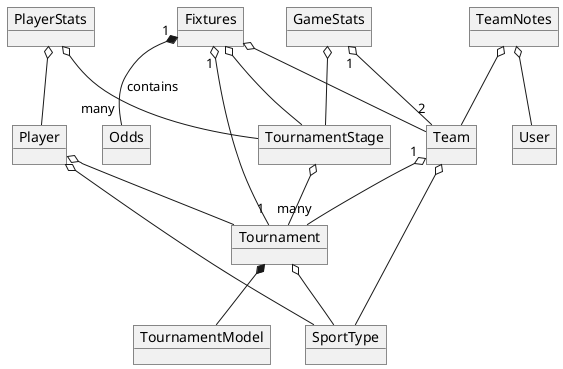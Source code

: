 @startuml "Object diagram"

object GameStats
object Team
object TeamNotes

object Tournament
object TournamentStage

object Player
object PlayerStats

object SportType

object User

object Odds
object Fixtures

object TournamentModel

GameStats "1" o-- "2" Team
GameStats o-- TournamentStage

Team o-- SportType
Team "1" o-- "many" Tournament

Tournament o-- SportType
Tournament *-- TournamentModel

TournamentStage o-- Tournament

PlayerStats o-- Player
PlayerStats o-- TournamentStage

Player o-- SportType
Player o-- Tournament

Fixtures "1" o-- "1" Tournament
Fixtures o-- TournamentStage
Fixtures o-- Team
Fixtures "1" *-- "many" Odds: contains

TeamNotes o-- Team
TeamNotes o-- User
@enduml
